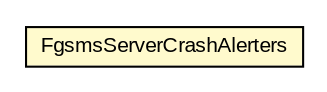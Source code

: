 #!/usr/local/bin/dot
#
# Class diagram 
# Generated by UMLGraph version R5_6-24-gf6e263 (http://www.umlgraph.org/)
#

digraph G {
	edge [fontname="arial",fontsize=10,labelfontname="arial",labelfontsize=10];
	node [fontname="arial",fontsize=10,shape=plaintext];
	nodesep=0.25;
	ranksep=0.5;
	// org.miloss.fgsms.alerting.FgsmsServerCrashAlerters
	c392505 [label=<<table title="org.miloss.fgsms.alerting.FgsmsServerCrashAlerters" border="0" cellborder="1" cellspacing="0" cellpadding="2" port="p" bgcolor="lemonChiffon" href="./FgsmsServerCrashAlerters.html">
		<tr><td><table border="0" cellspacing="0" cellpadding="1">
<tr><td align="center" balign="center"> FgsmsServerCrashAlerters </td></tr>
		</table></td></tr>
		</table>>, URL="./FgsmsServerCrashAlerters.html", fontname="arial", fontcolor="black", fontsize=10.0];
}

